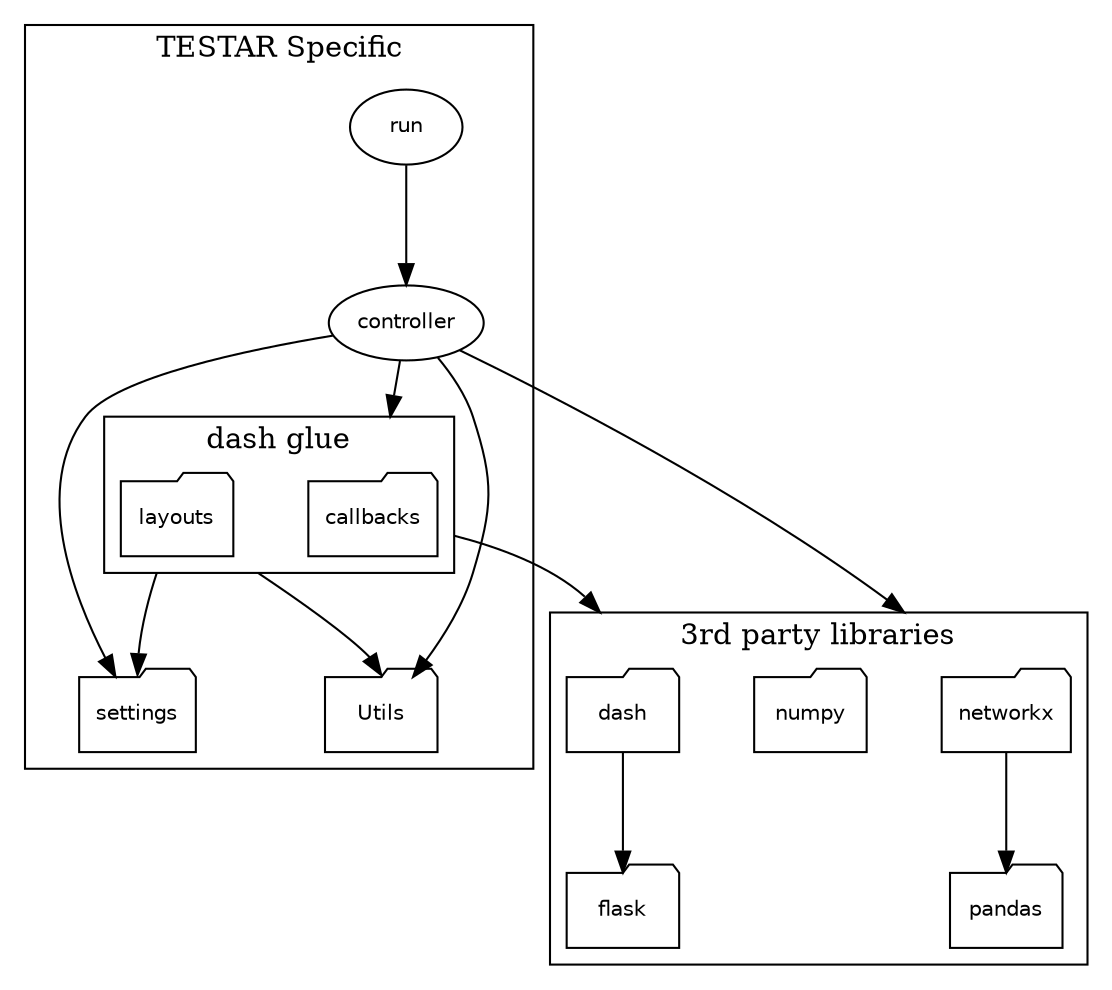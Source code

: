digraph G {
    compound = true;


    rankdir = TB;
    node [shape = "folder",fontcolor = "#000000",fontname = Helvetica,fontsize = 10];
    nodesep = 0.5;
    ranksep = 0.8;
    edge [fillcolor = black];

    subgraph cluster_T {
    label = "TESTAR application";
    label = "TESTAR Specific";
    run [shape = ellipse];
    controller [shape = ellipse];

    {rank = same; run}
    {rank = same; controller}

    subgraph cluster_testar {

    label = "dash glue";
    callbacks;
    layouts;
    {rank = same; callbacks}
    {rank = same; layouts}
    };
    {rank = sink; settings; Utils}
    settings;
    Utils;
    }

    subgraph cluster_otherlibs {
    node [];
    label = "3rd party libraries";
    networkx;
    numpy;
    pandas;
    dash;
    flask;

    };
    run -> controller [lhead = cluster_Controller];
    controller -> networkx [lhead = cluster_otherlibs];
    controller -> callbacks [ltail = cluster_controller; lhead = cluster_testar];
    controller -> Utils [ltail = cluster_Controller];
    controller -> settings [ltail = cluster_Controller];
    layouts -> settings [headport = n; ltail = cluster_testar];
    layouts -> Utils [headport = n; ltail = cluster_testar];
    callbacks -> dash [headport = n; ltail = cluster_testar,lhead = cluster_otherlibs];
    networkx -> pandas;
    dash -> flask;
}
